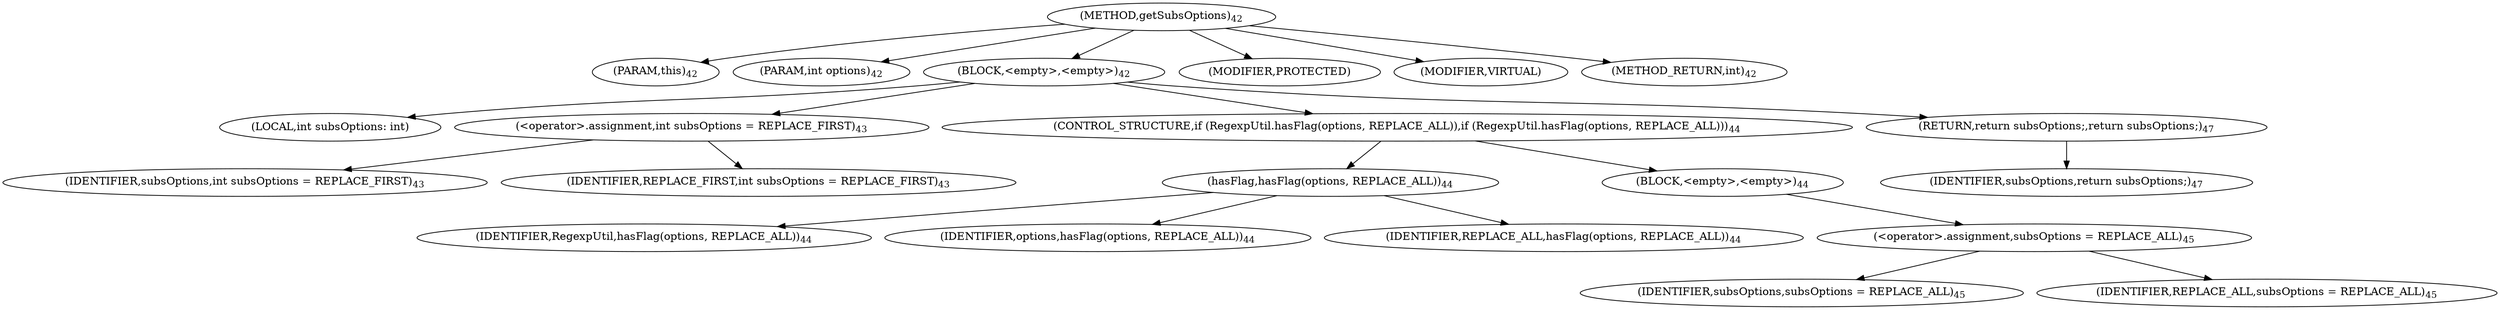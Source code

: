 digraph "getSubsOptions" {  
"22" [label = <(METHOD,getSubsOptions)<SUB>42</SUB>> ]
"23" [label = <(PARAM,this)<SUB>42</SUB>> ]
"24" [label = <(PARAM,int options)<SUB>42</SUB>> ]
"25" [label = <(BLOCK,&lt;empty&gt;,&lt;empty&gt;)<SUB>42</SUB>> ]
"26" [label = <(LOCAL,int subsOptions: int)> ]
"27" [label = <(&lt;operator&gt;.assignment,int subsOptions = REPLACE_FIRST)<SUB>43</SUB>> ]
"28" [label = <(IDENTIFIER,subsOptions,int subsOptions = REPLACE_FIRST)<SUB>43</SUB>> ]
"29" [label = <(IDENTIFIER,REPLACE_FIRST,int subsOptions = REPLACE_FIRST)<SUB>43</SUB>> ]
"30" [label = <(CONTROL_STRUCTURE,if (RegexpUtil.hasFlag(options, REPLACE_ALL)),if (RegexpUtil.hasFlag(options, REPLACE_ALL)))<SUB>44</SUB>> ]
"31" [label = <(hasFlag,hasFlag(options, REPLACE_ALL))<SUB>44</SUB>> ]
"32" [label = <(IDENTIFIER,RegexpUtil,hasFlag(options, REPLACE_ALL))<SUB>44</SUB>> ]
"33" [label = <(IDENTIFIER,options,hasFlag(options, REPLACE_ALL))<SUB>44</SUB>> ]
"34" [label = <(IDENTIFIER,REPLACE_ALL,hasFlag(options, REPLACE_ALL))<SUB>44</SUB>> ]
"35" [label = <(BLOCK,&lt;empty&gt;,&lt;empty&gt;)<SUB>44</SUB>> ]
"36" [label = <(&lt;operator&gt;.assignment,subsOptions = REPLACE_ALL)<SUB>45</SUB>> ]
"37" [label = <(IDENTIFIER,subsOptions,subsOptions = REPLACE_ALL)<SUB>45</SUB>> ]
"38" [label = <(IDENTIFIER,REPLACE_ALL,subsOptions = REPLACE_ALL)<SUB>45</SUB>> ]
"39" [label = <(RETURN,return subsOptions;,return subsOptions;)<SUB>47</SUB>> ]
"40" [label = <(IDENTIFIER,subsOptions,return subsOptions;)<SUB>47</SUB>> ]
"41" [label = <(MODIFIER,PROTECTED)> ]
"42" [label = <(MODIFIER,VIRTUAL)> ]
"43" [label = <(METHOD_RETURN,int)<SUB>42</SUB>> ]
  "22" -> "23" 
  "22" -> "24" 
  "22" -> "25" 
  "22" -> "41" 
  "22" -> "42" 
  "22" -> "43" 
  "25" -> "26" 
  "25" -> "27" 
  "25" -> "30" 
  "25" -> "39" 
  "27" -> "28" 
  "27" -> "29" 
  "30" -> "31" 
  "30" -> "35" 
  "31" -> "32" 
  "31" -> "33" 
  "31" -> "34" 
  "35" -> "36" 
  "36" -> "37" 
  "36" -> "38" 
  "39" -> "40" 
}
